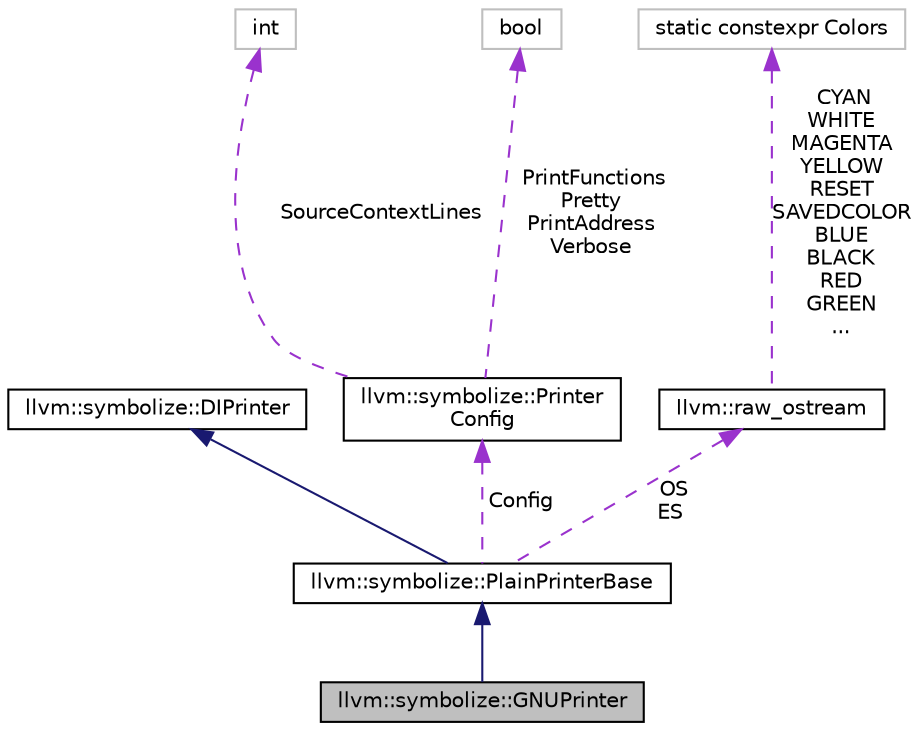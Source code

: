 digraph "llvm::symbolize::GNUPrinter"
{
 // LATEX_PDF_SIZE
  bgcolor="transparent";
  edge [fontname="Helvetica",fontsize="10",labelfontname="Helvetica",labelfontsize="10"];
  node [fontname="Helvetica",fontsize="10",shape=record];
  Node1 [label="llvm::symbolize::GNUPrinter",height=0.2,width=0.4,color="black", fillcolor="grey75", style="filled", fontcolor="black",tooltip=" "];
  Node2 -> Node1 [dir="back",color="midnightblue",fontsize="10",style="solid",fontname="Helvetica"];
  Node2 [label="llvm::symbolize::PlainPrinterBase",height=0.2,width=0.4,color="black",URL="$classllvm_1_1symbolize_1_1PlainPrinterBase.html",tooltip=" "];
  Node3 -> Node2 [dir="back",color="midnightblue",fontsize="10",style="solid",fontname="Helvetica"];
  Node3 [label="llvm::symbolize::DIPrinter",height=0.2,width=0.4,color="black",URL="$classllvm_1_1symbolize_1_1DIPrinter.html",tooltip=" "];
  Node4 -> Node2 [dir="back",color="darkorchid3",fontsize="10",style="dashed",label=" Config" ,fontname="Helvetica"];
  Node4 [label="llvm::symbolize::Printer\lConfig",height=0.2,width=0.4,color="black",URL="$structllvm_1_1symbolize_1_1PrinterConfig.html",tooltip=" "];
  Node5 -> Node4 [dir="back",color="darkorchid3",fontsize="10",style="dashed",label=" SourceContextLines" ,fontname="Helvetica"];
  Node5 [label="int",height=0.2,width=0.4,color="grey75",tooltip=" "];
  Node6 -> Node4 [dir="back",color="darkorchid3",fontsize="10",style="dashed",label=" PrintFunctions\nPretty\nPrintAddress\nVerbose" ,fontname="Helvetica"];
  Node6 [label="bool",height=0.2,width=0.4,color="grey75",tooltip=" "];
  Node7 -> Node2 [dir="back",color="darkorchid3",fontsize="10",style="dashed",label=" OS\nES" ,fontname="Helvetica"];
  Node7 [label="llvm::raw_ostream",height=0.2,width=0.4,color="black",URL="$classllvm_1_1raw__ostream.html",tooltip="This class implements an extremely fast bulk output stream that can only output to a stream."];
  Node8 -> Node7 [dir="back",color="darkorchid3",fontsize="10",style="dashed",label=" CYAN\nWHITE\nMAGENTA\nYELLOW\nRESET\nSAVEDCOLOR\nBLUE\nBLACK\nRED\nGREEN\n..." ,fontname="Helvetica"];
  Node8 [label="static constexpr Colors",height=0.2,width=0.4,color="grey75",tooltip=" "];
}
